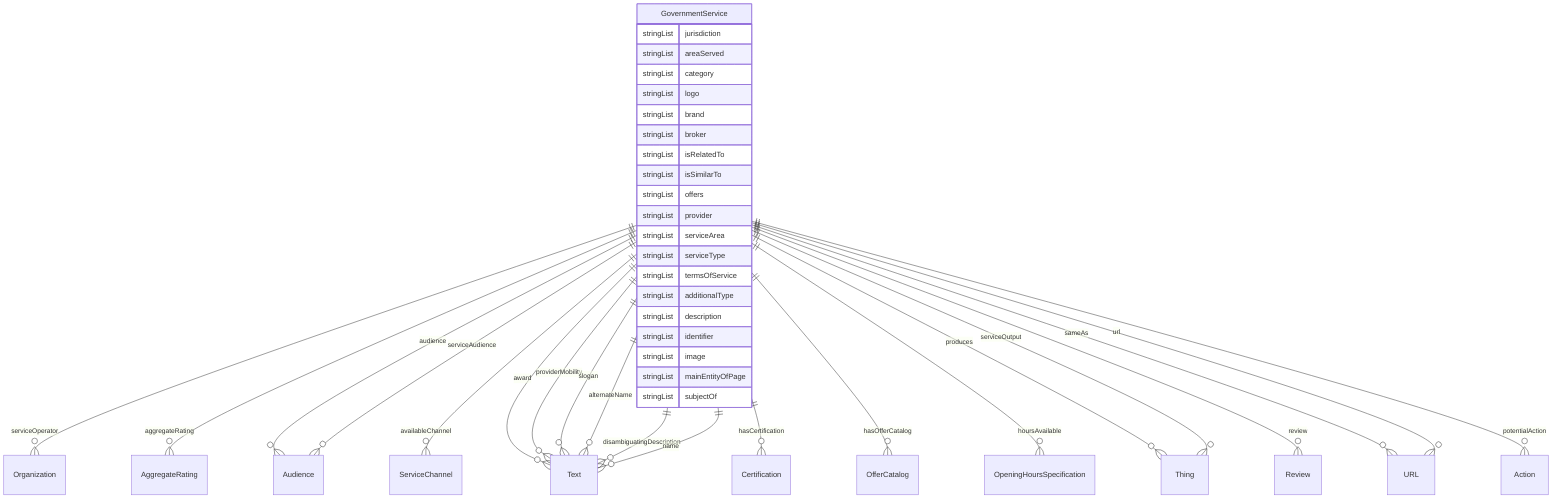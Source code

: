 erDiagram
GovernmentService {
    stringList jurisdiction  
    stringList areaServed  
    stringList category  
    stringList logo  
    stringList brand  
    stringList broker  
    stringList isRelatedTo  
    stringList isSimilarTo  
    stringList offers  
    stringList provider  
    stringList serviceArea  
    stringList serviceType  
    stringList termsOfService  
    stringList additionalType  
    stringList description  
    stringList identifier  
    stringList image  
    stringList mainEntityOfPage  
    stringList subjectOf  
}

GovernmentService ||--}o Organization : "serviceOperator"
GovernmentService ||--}o AggregateRating : "aggregateRating"
GovernmentService ||--}o Audience : "audience"
GovernmentService ||--}o ServiceChannel : "availableChannel"
GovernmentService ||--}o Text : "award"
GovernmentService ||--}o Certification : "hasCertification"
GovernmentService ||--}o OfferCatalog : "hasOfferCatalog"
GovernmentService ||--}o OpeningHoursSpecification : "hoursAvailable"
GovernmentService ||--}o Thing : "produces"
GovernmentService ||--}o Text : "providerMobility"
GovernmentService ||--}o Review : "review"
GovernmentService ||--}o Audience : "serviceAudience"
GovernmentService ||--}o Thing : "serviceOutput"
GovernmentService ||--}o Text : "slogan"
GovernmentService ||--}o Text : "alternateName"
GovernmentService ||--}o Text : "disambiguatingDescription"
GovernmentService ||--}o Text : "name"
GovernmentService ||--}o URL : "sameAs"
GovernmentService ||--}o Action : "potentialAction"
GovernmentService ||--}o URL : "url"